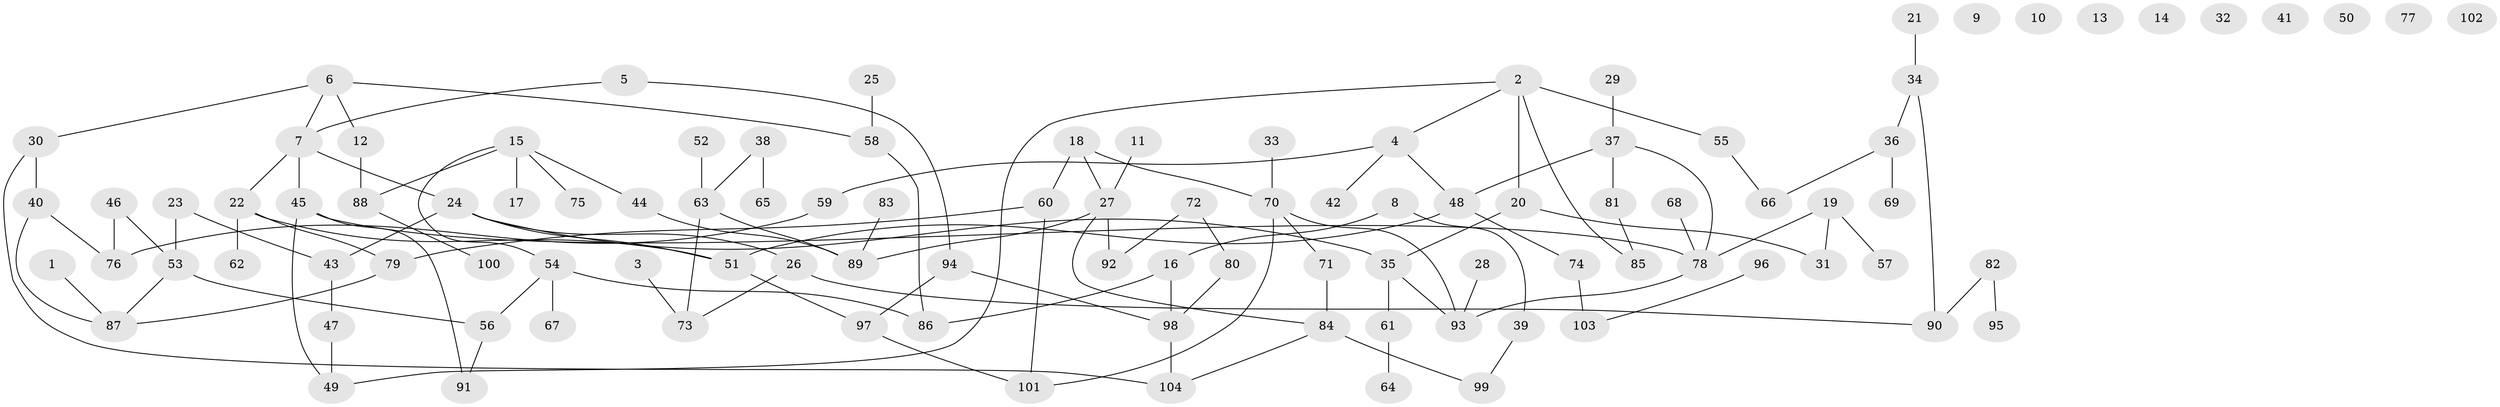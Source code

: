// coarse degree distribution, {1: 0.27419354838709675, 0: 0.14516129032258066, 4: 0.11290322580645161, 2: 0.1935483870967742, 5: 0.08064516129032258, 3: 0.12903225806451613, 6: 0.03225806451612903, 12: 0.016129032258064516, 10: 0.016129032258064516}
// Generated by graph-tools (version 1.1) at 2025/42/03/04/25 21:42:50]
// undirected, 104 vertices, 122 edges
graph export_dot {
graph [start="1"]
  node [color=gray90,style=filled];
  1;
  2;
  3;
  4;
  5;
  6;
  7;
  8;
  9;
  10;
  11;
  12;
  13;
  14;
  15;
  16;
  17;
  18;
  19;
  20;
  21;
  22;
  23;
  24;
  25;
  26;
  27;
  28;
  29;
  30;
  31;
  32;
  33;
  34;
  35;
  36;
  37;
  38;
  39;
  40;
  41;
  42;
  43;
  44;
  45;
  46;
  47;
  48;
  49;
  50;
  51;
  52;
  53;
  54;
  55;
  56;
  57;
  58;
  59;
  60;
  61;
  62;
  63;
  64;
  65;
  66;
  67;
  68;
  69;
  70;
  71;
  72;
  73;
  74;
  75;
  76;
  77;
  78;
  79;
  80;
  81;
  82;
  83;
  84;
  85;
  86;
  87;
  88;
  89;
  90;
  91;
  92;
  93;
  94;
  95;
  96;
  97;
  98;
  99;
  100;
  101;
  102;
  103;
  104;
  1 -- 87;
  2 -- 4;
  2 -- 20;
  2 -- 49;
  2 -- 55;
  2 -- 85;
  3 -- 73;
  4 -- 42;
  4 -- 48;
  4 -- 59;
  5 -- 7;
  5 -- 94;
  6 -- 7;
  6 -- 12;
  6 -- 30;
  6 -- 58;
  7 -- 22;
  7 -- 24;
  7 -- 45;
  8 -- 16;
  8 -- 39;
  11 -- 27;
  12 -- 88;
  15 -- 17;
  15 -- 44;
  15 -- 54;
  15 -- 75;
  15 -- 88;
  16 -- 86;
  16 -- 98;
  18 -- 27;
  18 -- 60;
  18 -- 70;
  19 -- 31;
  19 -- 57;
  19 -- 78;
  20 -- 31;
  20 -- 35;
  21 -- 34;
  22 -- 51;
  22 -- 62;
  22 -- 79;
  23 -- 43;
  23 -- 53;
  24 -- 26;
  24 -- 35;
  24 -- 43;
  24 -- 51;
  25 -- 58;
  26 -- 73;
  26 -- 90;
  27 -- 84;
  27 -- 89;
  27 -- 92;
  28 -- 93;
  29 -- 37;
  30 -- 40;
  30 -- 104;
  33 -- 70;
  34 -- 36;
  34 -- 90;
  35 -- 61;
  35 -- 93;
  36 -- 66;
  36 -- 69;
  37 -- 48;
  37 -- 78;
  37 -- 81;
  38 -- 63;
  38 -- 65;
  39 -- 99;
  40 -- 76;
  40 -- 87;
  43 -- 47;
  44 -- 89;
  45 -- 49;
  45 -- 78;
  45 -- 91;
  46 -- 53;
  46 -- 76;
  47 -- 49;
  48 -- 51;
  48 -- 74;
  51 -- 97;
  52 -- 63;
  53 -- 56;
  53 -- 87;
  54 -- 56;
  54 -- 67;
  54 -- 86;
  55 -- 66;
  56 -- 91;
  58 -- 86;
  59 -- 76;
  60 -- 79;
  60 -- 101;
  61 -- 64;
  63 -- 73;
  63 -- 89;
  68 -- 78;
  70 -- 71;
  70 -- 93;
  70 -- 101;
  71 -- 84;
  72 -- 80;
  72 -- 92;
  74 -- 103;
  78 -- 93;
  79 -- 87;
  80 -- 98;
  81 -- 85;
  82 -- 90;
  82 -- 95;
  83 -- 89;
  84 -- 99;
  84 -- 104;
  88 -- 100;
  94 -- 97;
  94 -- 98;
  96 -- 103;
  97 -- 101;
  98 -- 104;
}
